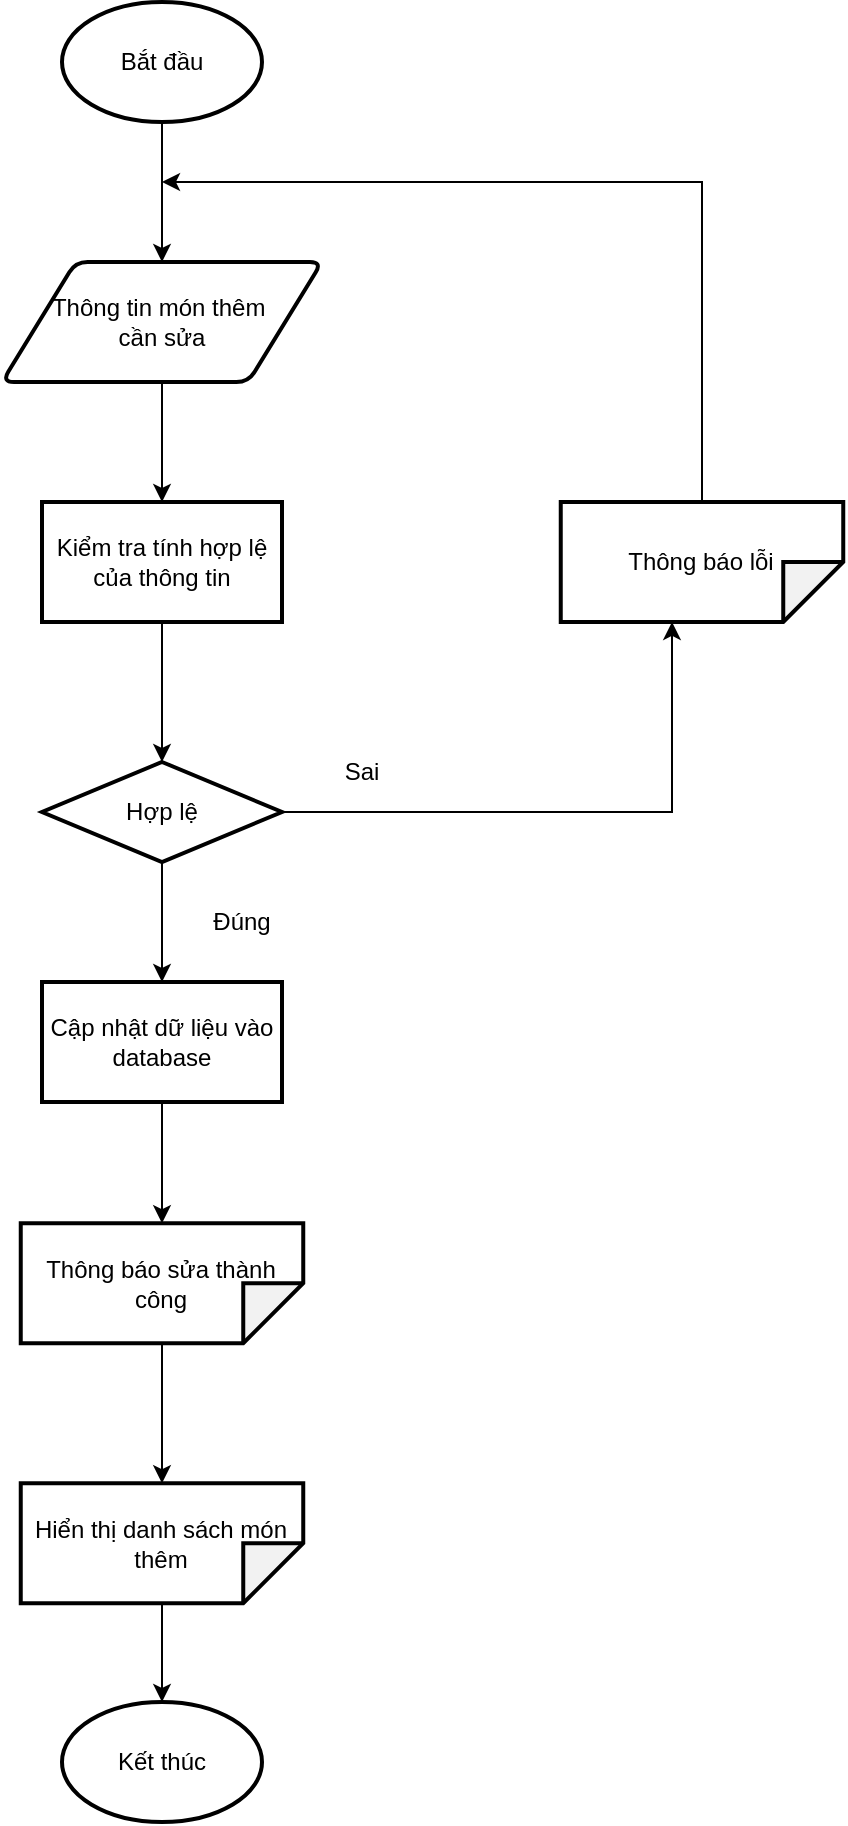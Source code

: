 <mxfile version="18.0.1" type="device"><diagram id="dZFO3HOlYRg0JxVfCrWn" name="Trang-1"><mxGraphModel dx="868" dy="593" grid="1" gridSize="10" guides="1" tooltips="1" connect="1" arrows="1" fold="1" page="1" pageScale="1" pageWidth="827" pageHeight="1169" math="0" shadow="0"><root><mxCell id="0"/><mxCell id="1" parent="0"/><mxCell id="j0A9JJ22s-2bpQhI9Iis-1" style="edgeStyle=orthogonalEdgeStyle;rounded=0;orthogonalLoop=1;jettySize=auto;html=1;entryX=0.5;entryY=0;entryDx=0;entryDy=0;" parent="1" source="j0A9JJ22s-2bpQhI9Iis-2" target="j0A9JJ22s-2bpQhI9Iis-5" edge="1"><mxGeometry relative="1" as="geometry"/></mxCell><mxCell id="j0A9JJ22s-2bpQhI9Iis-2" value="Bắt đầu" style="strokeWidth=2;html=1;shape=mxgraph.flowchart.start_1;whiteSpace=wrap;" parent="1" vertex="1"><mxGeometry x="370" y="140" width="100" height="60" as="geometry"/></mxCell><mxCell id="j0A9JJ22s-2bpQhI9Iis-3" value="Kết thúc" style="strokeWidth=2;html=1;shape=mxgraph.flowchart.start_1;whiteSpace=wrap;" parent="1" vertex="1"><mxGeometry x="370" y="990" width="100" height="60" as="geometry"/></mxCell><mxCell id="j0A9JJ22s-2bpQhI9Iis-4" style="edgeStyle=orthogonalEdgeStyle;rounded=0;orthogonalLoop=1;jettySize=auto;html=1;entryX=0.5;entryY=0;entryDx=0;entryDy=0;" parent="1" source="j0A9JJ22s-2bpQhI9Iis-5" target="j0A9JJ22s-2bpQhI9Iis-7" edge="1"><mxGeometry relative="1" as="geometry"/></mxCell><mxCell id="j0A9JJ22s-2bpQhI9Iis-5" value="Thông tin món thêm&amp;nbsp;&lt;br&gt;cần sửa" style="shape=parallelogram;html=1;strokeWidth=2;perimeter=parallelogramPerimeter;whiteSpace=wrap;rounded=1;arcSize=12;size=0.23;align=center;" parent="1" vertex="1"><mxGeometry x="340" y="270" width="160" height="60" as="geometry"/></mxCell><mxCell id="j0A9JJ22s-2bpQhI9Iis-6" style="edgeStyle=orthogonalEdgeStyle;rounded=0;orthogonalLoop=1;jettySize=auto;html=1;entryX=0.5;entryY=0;entryDx=0;entryDy=0;" parent="1" source="j0A9JJ22s-2bpQhI9Iis-7" target="j0A9JJ22s-2bpQhI9Iis-10" edge="1"><mxGeometry relative="1" as="geometry"/></mxCell><mxCell id="j0A9JJ22s-2bpQhI9Iis-7" value="Kiểm tra tính hợp lệ của thông tin" style="rounded=0;whiteSpace=wrap;html=1;strokeWidth=2;" parent="1" vertex="1"><mxGeometry x="360" y="390" width="120" height="60" as="geometry"/></mxCell><mxCell id="j0A9JJ22s-2bpQhI9Iis-8" style="edgeStyle=orthogonalEdgeStyle;rounded=0;orthogonalLoop=1;jettySize=auto;html=1;entryX=0;entryY=0;entryDx=60;entryDy=85.625;entryPerimeter=0;" parent="1" source="j0A9JJ22s-2bpQhI9Iis-10" target="j0A9JJ22s-2bpQhI9Iis-12" edge="1"><mxGeometry relative="1" as="geometry"/></mxCell><mxCell id="C-olqtEMpEzo3ePCar-8-3" style="edgeStyle=orthogonalEdgeStyle;rounded=0;orthogonalLoop=1;jettySize=auto;html=1;entryX=0.5;entryY=0;entryDx=0;entryDy=0;" parent="1" source="j0A9JJ22s-2bpQhI9Iis-10" target="C-olqtEMpEzo3ePCar-8-1" edge="1"><mxGeometry relative="1" as="geometry"/></mxCell><mxCell id="j0A9JJ22s-2bpQhI9Iis-10" value="Hợp lệ" style="rhombus;whiteSpace=wrap;html=1;strokeWidth=2;" parent="1" vertex="1"><mxGeometry x="360" y="520" width="120" height="50" as="geometry"/></mxCell><mxCell id="j0A9JJ22s-2bpQhI9Iis-11" style="edgeStyle=orthogonalEdgeStyle;rounded=0;orthogonalLoop=1;jettySize=auto;html=1;" parent="1" source="j0A9JJ22s-2bpQhI9Iis-12" edge="1"><mxGeometry relative="1" as="geometry"><mxPoint x="420" y="230" as="targetPoint"/><Array as="points"><mxPoint x="690" y="230"/></Array></mxGeometry></mxCell><mxCell id="j0A9JJ22s-2bpQhI9Iis-12" value="Thông báo lỗi" style="shape=note;whiteSpace=wrap;html=1;backgroundOutline=1;darkOpacity=0.05;strokeWidth=2;rotation=90;spacing=2;labelBorderColor=none;fontColor=default;verticalAlign=middle;horizontal=0;" parent="1" vertex="1"><mxGeometry x="660" y="349.37" width="60" height="141.25" as="geometry"/></mxCell><mxCell id="j0A9JJ22s-2bpQhI9Iis-13" value="Đúng" style="text;html=1;strokeColor=none;fillColor=none;align=center;verticalAlign=middle;whiteSpace=wrap;rounded=0;" parent="1" vertex="1"><mxGeometry x="430" y="585" width="60" height="30" as="geometry"/></mxCell><mxCell id="j0A9JJ22s-2bpQhI9Iis-14" value="Sai" style="text;html=1;strokeColor=none;fillColor=none;align=center;verticalAlign=middle;whiteSpace=wrap;rounded=0;" parent="1" vertex="1"><mxGeometry x="490" y="510" width="60" height="30" as="geometry"/></mxCell><mxCell id="j0A9JJ22s-2bpQhI9Iis-15" style="edgeStyle=orthogonalEdgeStyle;rounded=0;orthogonalLoop=1;jettySize=auto;html=1;startArrow=none;" parent="1" source="XmtnD6PAxpWHkZwqxhb_-1" target="j0A9JJ22s-2bpQhI9Iis-3" edge="1"><mxGeometry relative="1" as="geometry"/></mxCell><mxCell id="j0A9JJ22s-2bpQhI9Iis-16" value="Thông báo sửa thành công" style="shape=note;whiteSpace=wrap;html=1;backgroundOutline=1;darkOpacity=0.05;strokeWidth=2;rotation=90;spacing=2;labelBorderColor=none;fontColor=default;verticalAlign=middle;horizontal=0;" parent="1" vertex="1"><mxGeometry x="390" y="710" width="60" height="141.25" as="geometry"/></mxCell><mxCell id="C-olqtEMpEzo3ePCar-8-4" style="edgeStyle=orthogonalEdgeStyle;rounded=0;orthogonalLoop=1;jettySize=auto;html=1;entryX=0;entryY=0.5;entryDx=0;entryDy=0;entryPerimeter=0;" parent="1" source="C-olqtEMpEzo3ePCar-8-1" target="j0A9JJ22s-2bpQhI9Iis-16" edge="1"><mxGeometry relative="1" as="geometry"/></mxCell><mxCell id="C-olqtEMpEzo3ePCar-8-1" value="Cập nhật dữ liệu vào database" style="rounded=0;whiteSpace=wrap;html=1;strokeWidth=2;" parent="1" vertex="1"><mxGeometry x="360" y="630" width="120" height="60" as="geometry"/></mxCell><mxCell id="XmtnD6PAxpWHkZwqxhb_-1" value="Hiển thị danh sách món thêm" style="shape=note;whiteSpace=wrap;html=1;backgroundOutline=1;darkOpacity=0.05;strokeWidth=2;rotation=90;spacing=2;labelBorderColor=none;fontColor=default;verticalAlign=middle;horizontal=0;" vertex="1" parent="1"><mxGeometry x="390" y="840" width="60" height="141.25" as="geometry"/></mxCell><mxCell id="XmtnD6PAxpWHkZwqxhb_-2" value="" style="edgeStyle=orthogonalEdgeStyle;rounded=0;orthogonalLoop=1;jettySize=auto;html=1;endArrow=classic;endFill=1;" edge="1" parent="1" source="j0A9JJ22s-2bpQhI9Iis-16" target="XmtnD6PAxpWHkZwqxhb_-1"><mxGeometry relative="1" as="geometry"><mxPoint x="420" y="810.625" as="sourcePoint"/><mxPoint x="420" y="990" as="targetPoint"/></mxGeometry></mxCell></root></mxGraphModel></diagram></mxfile>